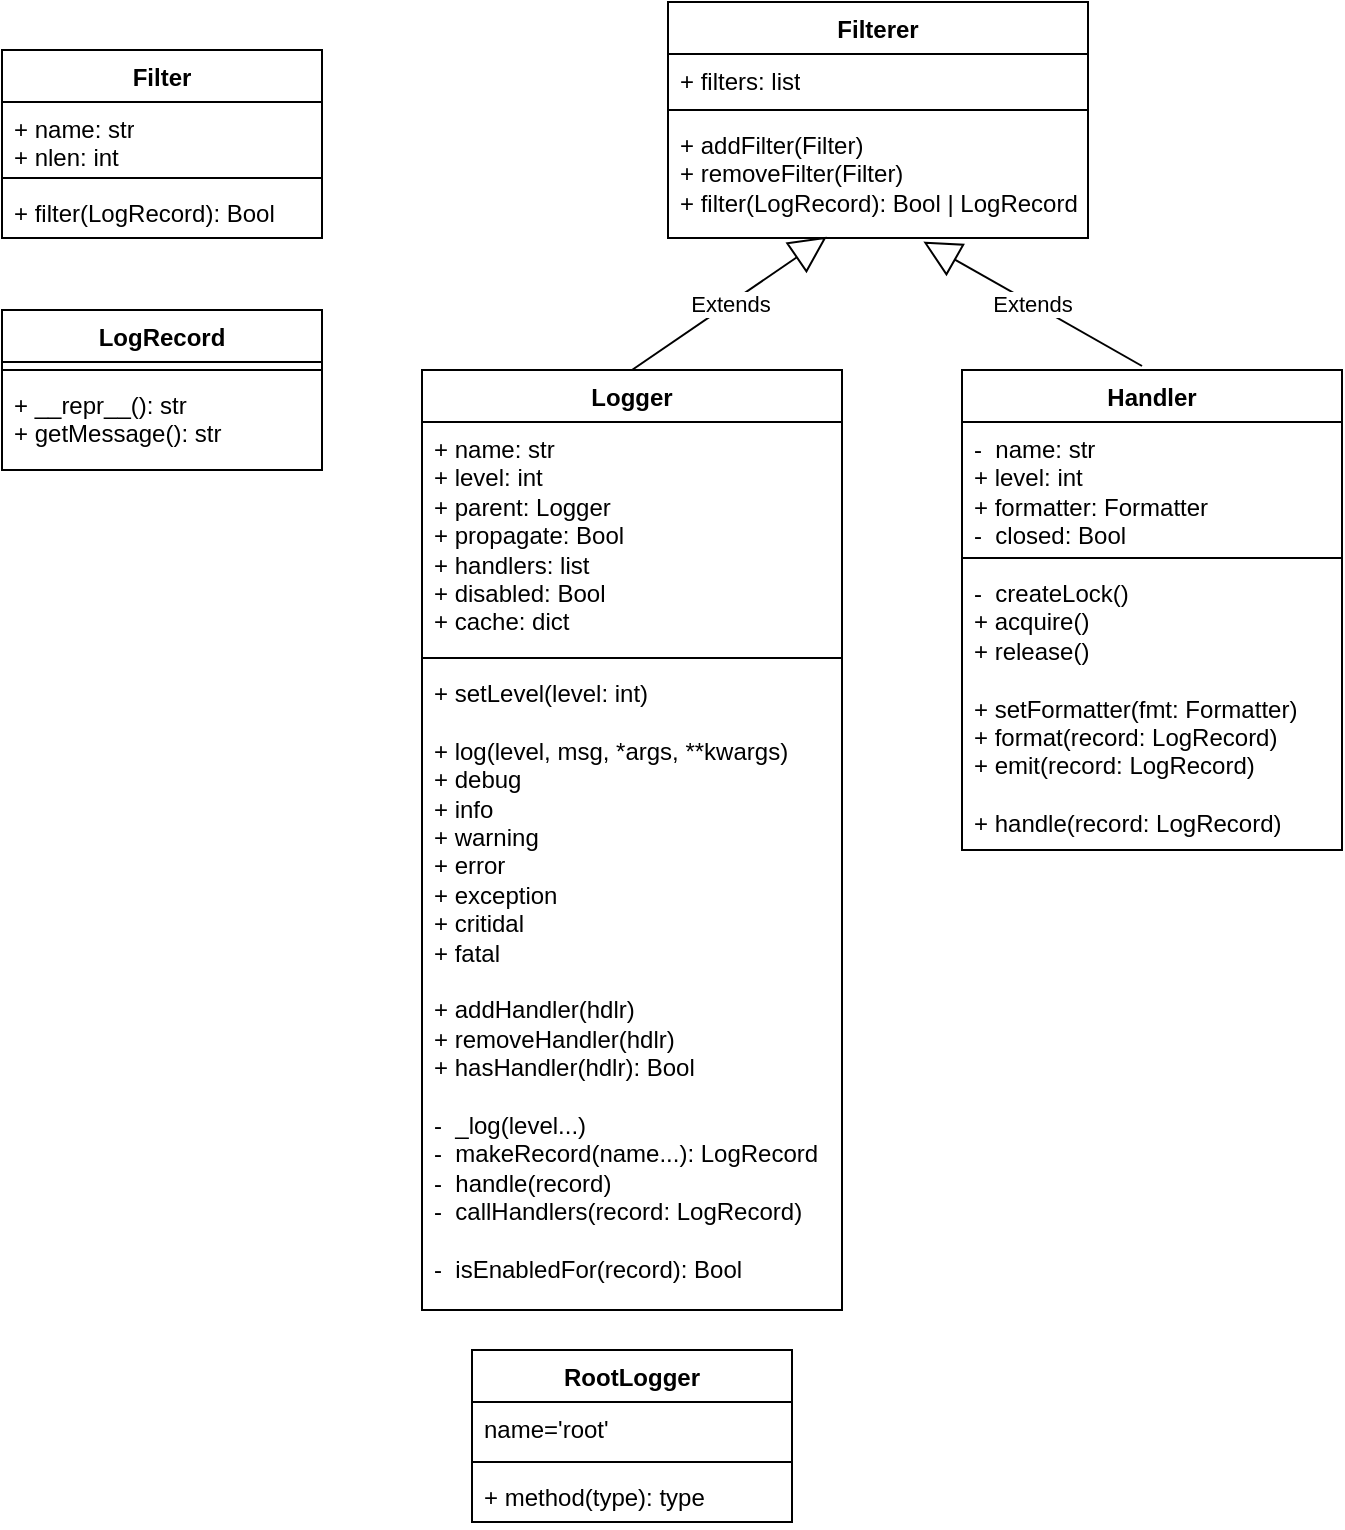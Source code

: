 <mxfile version="21.1.9" type="github">
  <diagram name="第 1 页" id="rEtoCG68G-mZKwzv9lBi">
    <mxGraphModel dx="1050" dy="541" grid="1" gridSize="10" guides="1" tooltips="1" connect="1" arrows="1" fold="1" page="1" pageScale="1" pageWidth="827" pageHeight="1169" math="0" shadow="0">
      <root>
        <mxCell id="0" />
        <mxCell id="1" parent="0" />
        <mxCell id="qH_PQWE1bIo5KxdMD_qR-6" value="Filter" style="swimlane;fontStyle=1;align=center;verticalAlign=top;childLayout=stackLayout;horizontal=1;startSize=26;horizontalStack=0;resizeParent=1;resizeParentMax=0;resizeLast=0;collapsible=1;marginBottom=0;whiteSpace=wrap;html=1;" parent="1" vertex="1">
          <mxGeometry x="80" y="90" width="160" height="94" as="geometry" />
        </mxCell>
        <mxCell id="qH_PQWE1bIo5KxdMD_qR-7" value="+ name: str&lt;br&gt;+ nlen: int" style="text;strokeColor=none;fillColor=none;align=left;verticalAlign=top;spacingLeft=4;spacingRight=4;overflow=hidden;rotatable=0;points=[[0,0.5],[1,0.5]];portConstraint=eastwest;whiteSpace=wrap;html=1;" parent="qH_PQWE1bIo5KxdMD_qR-6" vertex="1">
          <mxGeometry y="26" width="160" height="34" as="geometry" />
        </mxCell>
        <mxCell id="qH_PQWE1bIo5KxdMD_qR-8" value="" style="line;strokeWidth=1;fillColor=none;align=left;verticalAlign=middle;spacingTop=-1;spacingLeft=3;spacingRight=3;rotatable=0;labelPosition=right;points=[];portConstraint=eastwest;strokeColor=inherit;" parent="qH_PQWE1bIo5KxdMD_qR-6" vertex="1">
          <mxGeometry y="60" width="160" height="8" as="geometry" />
        </mxCell>
        <mxCell id="qH_PQWE1bIo5KxdMD_qR-9" value="+ filter(LogRecord): Bool" style="text;strokeColor=none;fillColor=none;align=left;verticalAlign=top;spacingLeft=4;spacingRight=4;overflow=hidden;rotatable=0;points=[[0,0.5],[1,0.5]];portConstraint=eastwest;whiteSpace=wrap;html=1;" parent="qH_PQWE1bIo5KxdMD_qR-6" vertex="1">
          <mxGeometry y="68" width="160" height="26" as="geometry" />
        </mxCell>
        <mxCell id="qH_PQWE1bIo5KxdMD_qR-11" value="Filterer" style="swimlane;fontStyle=1;align=center;verticalAlign=top;childLayout=stackLayout;horizontal=1;startSize=26;horizontalStack=0;resizeParent=1;resizeParentMax=0;resizeLast=0;collapsible=1;marginBottom=0;whiteSpace=wrap;html=1;" parent="1" vertex="1">
          <mxGeometry x="413" y="66" width="210" height="118" as="geometry" />
        </mxCell>
        <mxCell id="qH_PQWE1bIo5KxdMD_qR-12" value="+ filters: list" style="text;strokeColor=none;fillColor=none;align=left;verticalAlign=top;spacingLeft=4;spacingRight=4;overflow=hidden;rotatable=0;points=[[0,0.5],[1,0.5]];portConstraint=eastwest;whiteSpace=wrap;html=1;" parent="qH_PQWE1bIo5KxdMD_qR-11" vertex="1">
          <mxGeometry y="26" width="210" height="24" as="geometry" />
        </mxCell>
        <mxCell id="qH_PQWE1bIo5KxdMD_qR-13" value="" style="line;strokeWidth=1;fillColor=none;align=left;verticalAlign=middle;spacingTop=-1;spacingLeft=3;spacingRight=3;rotatable=0;labelPosition=right;points=[];portConstraint=eastwest;strokeColor=inherit;" parent="qH_PQWE1bIo5KxdMD_qR-11" vertex="1">
          <mxGeometry y="50" width="210" height="8" as="geometry" />
        </mxCell>
        <mxCell id="qH_PQWE1bIo5KxdMD_qR-14" value="&lt;div&gt;+ addFilter(Filter)&lt;/div&gt;&lt;div&gt;+ removeFilter(Filter)&lt;/div&gt;&lt;div&gt;+ filter(LogRecord): Bool | LogRecord&lt;/div&gt;" style="text;strokeColor=none;fillColor=none;align=left;verticalAlign=top;spacingLeft=4;spacingRight=4;overflow=hidden;rotatable=0;points=[[0,0.5],[1,0.5]];portConstraint=eastwest;whiteSpace=wrap;html=1;" parent="qH_PQWE1bIo5KxdMD_qR-11" vertex="1">
          <mxGeometry y="58" width="210" height="60" as="geometry" />
        </mxCell>
        <mxCell id="qH_PQWE1bIo5KxdMD_qR-15" value="LogRecord" style="swimlane;fontStyle=1;align=center;verticalAlign=top;childLayout=stackLayout;horizontal=1;startSize=26;horizontalStack=0;resizeParent=1;resizeParentMax=0;resizeLast=0;collapsible=1;marginBottom=0;whiteSpace=wrap;html=1;" parent="1" vertex="1">
          <mxGeometry x="80" y="220" width="160" height="80" as="geometry" />
        </mxCell>
        <mxCell id="qH_PQWE1bIo5KxdMD_qR-17" value="" style="line;strokeWidth=1;fillColor=none;align=left;verticalAlign=middle;spacingTop=-1;spacingLeft=3;spacingRight=3;rotatable=0;labelPosition=right;points=[];portConstraint=eastwest;strokeColor=inherit;" parent="qH_PQWE1bIo5KxdMD_qR-15" vertex="1">
          <mxGeometry y="26" width="160" height="8" as="geometry" />
        </mxCell>
        <mxCell id="qH_PQWE1bIo5KxdMD_qR-18" value="+ __repr__(): str&lt;br&gt;+ getMessage(): str" style="text;strokeColor=none;fillColor=none;align=left;verticalAlign=top;spacingLeft=4;spacingRight=4;overflow=hidden;rotatable=0;points=[[0,0.5],[1,0.5]];portConstraint=eastwest;whiteSpace=wrap;html=1;" parent="qH_PQWE1bIo5KxdMD_qR-15" vertex="1">
          <mxGeometry y="34" width="160" height="46" as="geometry" />
        </mxCell>
        <mxCell id="9gPiZe_hRZrm5NMCFtfv-1" value="Logger" style="swimlane;fontStyle=1;align=center;verticalAlign=top;childLayout=stackLayout;horizontal=1;startSize=26;horizontalStack=0;resizeParent=1;resizeParentMax=0;resizeLast=0;collapsible=1;marginBottom=0;whiteSpace=wrap;html=1;" vertex="1" parent="1">
          <mxGeometry x="290" y="250" width="210" height="470" as="geometry" />
        </mxCell>
        <mxCell id="9gPiZe_hRZrm5NMCFtfv-2" value="+ name: str&lt;br&gt;+ level: int&lt;br&gt;+ parent: Logger&lt;br&gt;+ propagate: Bool&lt;br&gt;+ handlers: list&lt;br&gt;+ disabled: Bool&lt;br&gt;+ cache: dict" style="text;strokeColor=none;fillColor=none;align=left;verticalAlign=top;spacingLeft=4;spacingRight=4;overflow=hidden;rotatable=0;points=[[0,0.5],[1,0.5]];portConstraint=eastwest;whiteSpace=wrap;html=1;" vertex="1" parent="9gPiZe_hRZrm5NMCFtfv-1">
          <mxGeometry y="26" width="210" height="114" as="geometry" />
        </mxCell>
        <mxCell id="9gPiZe_hRZrm5NMCFtfv-3" value="" style="line;strokeWidth=1;fillColor=none;align=left;verticalAlign=middle;spacingTop=-1;spacingLeft=3;spacingRight=3;rotatable=0;labelPosition=right;points=[];portConstraint=eastwest;strokeColor=inherit;" vertex="1" parent="9gPiZe_hRZrm5NMCFtfv-1">
          <mxGeometry y="140" width="210" height="8" as="geometry" />
        </mxCell>
        <mxCell id="9gPiZe_hRZrm5NMCFtfv-4" value="+ setLevel(level: int)&lt;br&gt;&lt;br&gt;+ log(level, msg, *args, **kwargs)&lt;br style=&quot;border-color: var(--border-color);&quot;&gt;+ debug&amp;nbsp;&lt;br&gt;+ info&lt;br&gt;+ warning&lt;br&gt;+ error&lt;br&gt;+ exception&lt;br&gt;+ critidal&lt;br&gt;+ fatal&lt;br&gt;&lt;br&gt;+ addHandler(hdlr)&lt;br style=&quot;border-color: var(--border-color);&quot;&gt;+ removeHandler(hdlr)&lt;br style=&quot;border-color: var(--border-color);&quot;&gt;+ hasHandler(hdlr): Bool&lt;br&gt;&lt;br&gt;-&amp;nbsp; _log(level...)&lt;br&gt;-&amp;nbsp; makeRecord(name...): LogRecord&lt;br&gt;-&amp;nbsp; handle(record)&lt;br&gt;-&amp;nbsp; callHandlers(record: LogRecord)&lt;br&gt;&lt;br&gt;-&amp;nbsp; isEnabledFor(record): Bool" style="text;strokeColor=none;fillColor=none;align=left;verticalAlign=top;spacingLeft=4;spacingRight=4;overflow=hidden;rotatable=0;points=[[0,0.5],[1,0.5]];portConstraint=eastwest;whiteSpace=wrap;html=1;" vertex="1" parent="9gPiZe_hRZrm5NMCFtfv-1">
          <mxGeometry y="148" width="210" height="322" as="geometry" />
        </mxCell>
        <mxCell id="9gPiZe_hRZrm5NMCFtfv-5" value="Handler&lt;br&gt;" style="swimlane;fontStyle=1;align=center;verticalAlign=top;childLayout=stackLayout;horizontal=1;startSize=26;horizontalStack=0;resizeParent=1;resizeParentMax=0;resizeLast=0;collapsible=1;marginBottom=0;whiteSpace=wrap;html=1;" vertex="1" parent="1">
          <mxGeometry x="560" y="250" width="190" height="240" as="geometry" />
        </mxCell>
        <mxCell id="9gPiZe_hRZrm5NMCFtfv-6" value="-&amp;nbsp; name: str&lt;br&gt;+ level: int&lt;br&gt;+ formatter: Formatter&lt;br&gt;-&amp;nbsp; closed: Bool" style="text;strokeColor=none;fillColor=none;align=left;verticalAlign=top;spacingLeft=4;spacingRight=4;overflow=hidden;rotatable=0;points=[[0,0.5],[1,0.5]];portConstraint=eastwest;whiteSpace=wrap;html=1;" vertex="1" parent="9gPiZe_hRZrm5NMCFtfv-5">
          <mxGeometry y="26" width="190" height="64" as="geometry" />
        </mxCell>
        <mxCell id="9gPiZe_hRZrm5NMCFtfv-7" value="" style="line;strokeWidth=1;fillColor=none;align=left;verticalAlign=middle;spacingTop=-1;spacingLeft=3;spacingRight=3;rotatable=0;labelPosition=right;points=[];portConstraint=eastwest;strokeColor=inherit;" vertex="1" parent="9gPiZe_hRZrm5NMCFtfv-5">
          <mxGeometry y="90" width="190" height="8" as="geometry" />
        </mxCell>
        <mxCell id="9gPiZe_hRZrm5NMCFtfv-8" value="-&amp;nbsp; createLock()&lt;br&gt;+ acquire()&lt;br&gt;+ release()&lt;br&gt;&lt;br&gt;+ setFormatter(fmt: Formatter)&lt;br&gt;+ format(record: LogRecord)&lt;br&gt;+ emit(record: LogRecord)&lt;br&gt;&lt;br&gt;+ handle(record: LogRecord)" style="text;strokeColor=none;fillColor=none;align=left;verticalAlign=top;spacingLeft=4;spacingRight=4;overflow=hidden;rotatable=0;points=[[0,0.5],[1,0.5]];portConstraint=eastwest;whiteSpace=wrap;html=1;" vertex="1" parent="9gPiZe_hRZrm5NMCFtfv-5">
          <mxGeometry y="98" width="190" height="142" as="geometry" />
        </mxCell>
        <mxCell id="9gPiZe_hRZrm5NMCFtfv-18" value="RootLogger" style="swimlane;fontStyle=1;align=center;verticalAlign=top;childLayout=stackLayout;horizontal=1;startSize=26;horizontalStack=0;resizeParent=1;resizeParentMax=0;resizeLast=0;collapsible=1;marginBottom=0;whiteSpace=wrap;html=1;" vertex="1" parent="1">
          <mxGeometry x="315" y="740" width="160" height="86" as="geometry" />
        </mxCell>
        <mxCell id="9gPiZe_hRZrm5NMCFtfv-19" value="name=&#39;root&#39;" style="text;strokeColor=none;fillColor=none;align=left;verticalAlign=top;spacingLeft=4;spacingRight=4;overflow=hidden;rotatable=0;points=[[0,0.5],[1,0.5]];portConstraint=eastwest;whiteSpace=wrap;html=1;" vertex="1" parent="9gPiZe_hRZrm5NMCFtfv-18">
          <mxGeometry y="26" width="160" height="26" as="geometry" />
        </mxCell>
        <mxCell id="9gPiZe_hRZrm5NMCFtfv-20" value="" style="line;strokeWidth=1;fillColor=none;align=left;verticalAlign=middle;spacingTop=-1;spacingLeft=3;spacingRight=3;rotatable=0;labelPosition=right;points=[];portConstraint=eastwest;strokeColor=inherit;" vertex="1" parent="9gPiZe_hRZrm5NMCFtfv-18">
          <mxGeometry y="52" width="160" height="8" as="geometry" />
        </mxCell>
        <mxCell id="9gPiZe_hRZrm5NMCFtfv-21" value="+ method(type): type" style="text;strokeColor=none;fillColor=none;align=left;verticalAlign=top;spacingLeft=4;spacingRight=4;overflow=hidden;rotatable=0;points=[[0,0.5],[1,0.5]];portConstraint=eastwest;whiteSpace=wrap;html=1;" vertex="1" parent="9gPiZe_hRZrm5NMCFtfv-18">
          <mxGeometry y="60" width="160" height="26" as="geometry" />
        </mxCell>
        <mxCell id="9gPiZe_hRZrm5NMCFtfv-23" value="Extends" style="endArrow=block;endSize=16;endFill=0;html=1;rounded=0;exitX=0.5;exitY=0;exitDx=0;exitDy=0;entryX=0.378;entryY=0.99;entryDx=0;entryDy=0;entryPerimeter=0;" edge="1" parent="1" source="9gPiZe_hRZrm5NMCFtfv-1" target="qH_PQWE1bIo5KxdMD_qR-14">
          <mxGeometry width="160" relative="1" as="geometry">
            <mxPoint x="330" y="180" as="sourcePoint" />
            <mxPoint x="480" y="190" as="targetPoint" />
          </mxGeometry>
        </mxCell>
        <mxCell id="9gPiZe_hRZrm5NMCFtfv-24" value="Extends" style="endArrow=block;endSize=16;endFill=0;html=1;rounded=0;exitX=0.5;exitY=0;exitDx=0;exitDy=0;entryX=0.608;entryY=1.03;entryDx=0;entryDy=0;entryPerimeter=0;" edge="1" parent="1" target="qH_PQWE1bIo5KxdMD_qR-14">
          <mxGeometry width="160" relative="1" as="geometry">
            <mxPoint x="650" y="248" as="sourcePoint" />
            <mxPoint x="519" y="187" as="targetPoint" />
          </mxGeometry>
        </mxCell>
      </root>
    </mxGraphModel>
  </diagram>
</mxfile>
